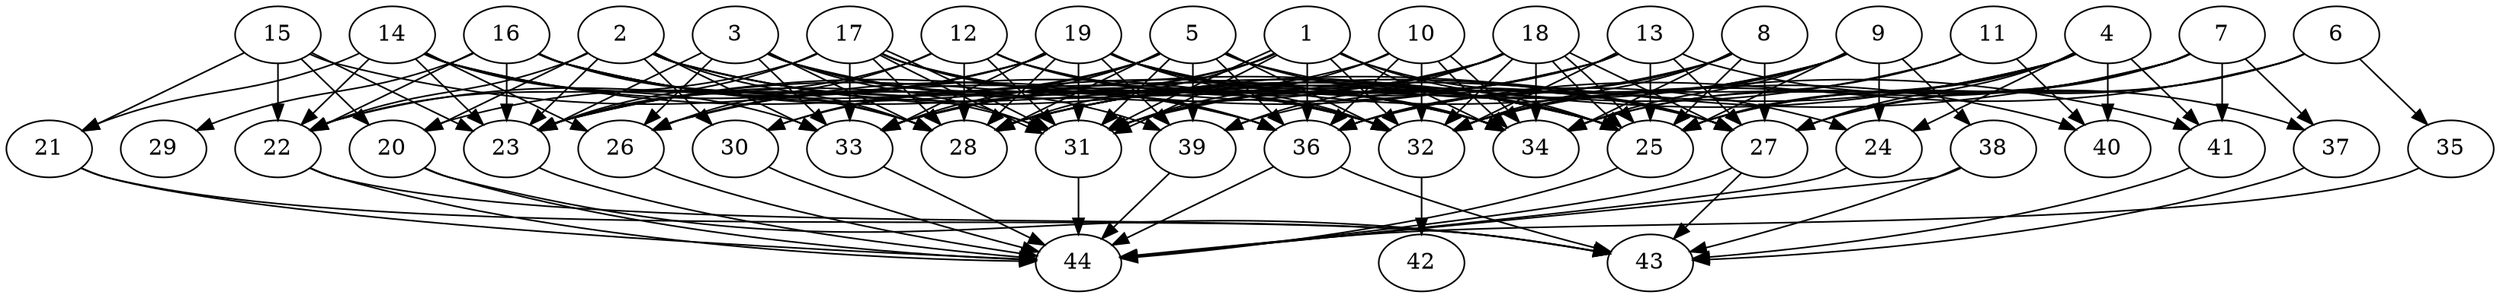 // DAG (tier=3-complex, mode=compute, n=44, ccr=0.459, fat=0.766, density=0.733, regular=0.338, jump=0.338, mindata=1048576, maxdata=16777216)
// DAG automatically generated by daggen at Sun Aug 24 16:33:34 2025
// /home/ermia/Project/Environments/daggen/bin/daggen --dot --ccr 0.459 --fat 0.766 --regular 0.338 --density 0.733 --jump 0.338 --mindata 1048576 --maxdata 16777216 -n 44 
digraph G {
  1 [size="8693298206073966", alpha="0.18", expect_size="4346649103036983"]
  1 -> 23 [size ="871553294139392"]
  1 -> 25 [size ="871553294139392"]
  1 -> 27 [size ="871553294139392"]
  1 -> 28 [size ="871553294139392"]
  1 -> 30 [size ="871553294139392"]
  1 -> 31 [size ="871553294139392"]
  1 -> 31 [size ="871553294139392"]
  1 -> 32 [size ="871553294139392"]
  1 -> 34 [size ="871553294139392"]
  1 -> 36 [size ="871553294139392"]
  2 [size="259089158390897216", alpha="0.06", expect_size="129544579195448608"]
  2 -> 20 [size ="129429376335872"]
  2 -> 22 [size ="129429376335872"]
  2 -> 23 [size ="129429376335872"]
  2 -> 25 [size ="129429376335872"]
  2 -> 27 [size ="129429376335872"]
  2 -> 28 [size ="129429376335872"]
  2 -> 30 [size ="129429376335872"]
  2 -> 32 [size ="129429376335872"]
  2 -> 33 [size ="129429376335872"]
  3 [size="1438916737499136000000", alpha="0.08", expect_size="719458368749568000000"]
  3 -> 23 [size ="1019640545280000"]
  3 -> 25 [size ="1019640545280000"]
  3 -> 26 [size ="1019640545280000"]
  3 -> 28 [size ="1019640545280000"]
  3 -> 31 [size ="1019640545280000"]
  3 -> 33 [size ="1019640545280000"]
  3 -> 36 [size ="1019640545280000"]
  3 -> 39 [size ="1019640545280000"]
  4 [size="969104552540929785856", alpha="0.20", expect_size="484552276270464892928"]
  4 -> 24 [size ="783436394528768"]
  4 -> 25 [size ="783436394528768"]
  4 -> 27 [size ="783436394528768"]
  4 -> 31 [size ="783436394528768"]
  4 -> 33 [size ="783436394528768"]
  4 -> 34 [size ="783436394528768"]
  4 -> 40 [size ="783436394528768"]
  4 -> 41 [size ="783436394528768"]
  5 [size="36400238172808840", alpha="0.17", expect_size="18200119086404420"]
  5 -> 25 [size ="1284429062340608"]
  5 -> 26 [size ="1284429062340608"]
  5 -> 28 [size ="1284429062340608"]
  5 -> 30 [size ="1284429062340608"]
  5 -> 31 [size ="1284429062340608"]
  5 -> 32 [size ="1284429062340608"]
  5 -> 33 [size ="1284429062340608"]
  5 -> 36 [size ="1284429062340608"]
  5 -> 39 [size ="1284429062340608"]
  5 -> 40 [size ="1284429062340608"]
  6 [size="187720882020279968", alpha="0.09", expect_size="93860441010139984"]
  6 -> 25 [size ="68423660863488"]
  6 -> 27 [size ="68423660863488"]
  6 -> 35 [size ="68423660863488"]
  6 -> 36 [size ="68423660863488"]
  7 [size="9881834799575412", alpha="0.15", expect_size="4940917399787706"]
  7 -> 25 [size ="213337811976192"]
  7 -> 27 [size ="213337811976192"]
  7 -> 28 [size ="213337811976192"]
  7 -> 32 [size ="213337811976192"]
  7 -> 34 [size ="213337811976192"]
  7 -> 37 [size ="213337811976192"]
  7 -> 41 [size ="213337811976192"]
  8 [size="125014400552967077888", alpha="0.17", expect_size="62507200276483538944"]
  8 -> 25 [size ="200015360294912"]
  8 -> 27 [size ="200015360294912"]
  8 -> 28 [size ="200015360294912"]
  8 -> 32 [size ="200015360294912"]
  8 -> 34 [size ="200015360294912"]
  8 -> 36 [size ="200015360294912"]
  9 [size="71005029587791264", alpha="0.18", expect_size="35502514793895632"]
  9 -> 24 [size ="1182327187177472"]
  9 -> 25 [size ="1182327187177472"]
  9 -> 28 [size ="1182327187177472"]
  9 -> 32 [size ="1182327187177472"]
  9 -> 34 [size ="1182327187177472"]
  9 -> 36 [size ="1182327187177472"]
  9 -> 38 [size ="1182327187177472"]
  9 -> 39 [size ="1182327187177472"]
  10 [size="15789513878184038", alpha="0.05", expect_size="7894756939092019"]
  10 -> 31 [size ="883048631500800"]
  10 -> 32 [size ="883048631500800"]
  10 -> 33 [size ="883048631500800"]
  10 -> 34 [size ="883048631500800"]
  10 -> 34 [size ="883048631500800"]
  10 -> 36 [size ="883048631500800"]
  11 [size="8584775598825000", alpha="0.16", expect_size="4292387799412500"]
  11 -> 28 [size ="174429359308800"]
  11 -> 32 [size ="174429359308800"]
  11 -> 40 [size ="174429359308800"]
  12 [size="126017071820613632", alpha="0.14", expect_size="63008535910306816"]
  12 -> 23 [size ="2162811723579392"]
  12 -> 26 [size ="2162811723579392"]
  12 -> 27 [size ="2162811723579392"]
  12 -> 28 [size ="2162811723579392"]
  12 -> 31 [size ="2162811723579392"]
  12 -> 32 [size ="2162811723579392"]
  12 -> 34 [size ="2162811723579392"]
  13 [size="136566687907799105536", alpha="0.08", expect_size="68283343953899552768"]
  13 -> 23 [size ="212154951139328"]
  13 -> 25 [size ="212154951139328"]
  13 -> 26 [size ="212154951139328"]
  13 -> 27 [size ="212154951139328"]
  13 -> 31 [size ="212154951139328"]
  13 -> 32 [size ="212154951139328"]
  13 -> 37 [size ="212154951139328"]
  14 [size="3544736548840800256000", alpha="0.03", expect_size="1772368274420400128000"]
  14 -> 21 [size ="1859855895756800"]
  14 -> 22 [size ="1859855895756800"]
  14 -> 23 [size ="1859855895756800"]
  14 -> 26 [size ="1859855895756800"]
  14 -> 28 [size ="1859855895756800"]
  14 -> 33 [size ="1859855895756800"]
  14 -> 34 [size ="1859855895756800"]
  14 -> 36 [size ="1859855895756800"]
  15 [size="2920578247368651264", alpha="0.19", expect_size="1460289123684325632"]
  15 -> 20 [size ="1146746738573312"]
  15 -> 21 [size ="1146746738573312"]
  15 -> 22 [size ="1146746738573312"]
  15 -> 23 [size ="1146746738573312"]
  15 -> 32 [size ="1146746738573312"]
  16 [size="690372080647205289984", alpha="0.04", expect_size="345186040323602644992"]
  16 -> 22 [size ="624902314917888"]
  16 -> 23 [size ="624902314917888"]
  16 -> 25 [size ="624902314917888"]
  16 -> 28 [size ="624902314917888"]
  16 -> 29 [size ="624902314917888"]
  16 -> 31 [size ="624902314917888"]
  16 -> 32 [size ="624902314917888"]
  16 -> 34 [size ="624902314917888"]
  17 [size="12609509032730820608", alpha="0.14", expect_size="6304754516365410304"]
  17 -> 22 [size ="43339986501632"]
  17 -> 23 [size ="43339986501632"]
  17 -> 25 [size ="43339986501632"]
  17 -> 28 [size ="43339986501632"]
  17 -> 31 [size ="43339986501632"]
  17 -> 31 [size ="43339986501632"]
  17 -> 33 [size ="43339986501632"]
  17 -> 34 [size ="43339986501632"]
  17 -> 36 [size ="43339986501632"]
  18 [size="1350186451231404288", alpha="0.19", expect_size="675093225615702144"]
  18 -> 23 [size ="1189108974092288"]
  18 -> 25 [size ="1189108974092288"]
  18 -> 25 [size ="1189108974092288"]
  18 -> 27 [size ="1189108974092288"]
  18 -> 31 [size ="1189108974092288"]
  18 -> 32 [size ="1189108974092288"]
  18 -> 33 [size ="1189108974092288"]
  18 -> 34 [size ="1189108974092288"]
  18 -> 39 [size ="1189108974092288"]
  19 [size="2883661443629056000", alpha="0.00", expect_size="1441830721814528000"]
  19 -> 20 [size ="16207629516800"]
  19 -> 22 [size ="16207629516800"]
  19 -> 23 [size ="16207629516800"]
  19 -> 24 [size ="16207629516800"]
  19 -> 27 [size ="16207629516800"]
  19 -> 28 [size ="16207629516800"]
  19 -> 31 [size ="16207629516800"]
  19 -> 32 [size ="16207629516800"]
  19 -> 33 [size ="16207629516800"]
  19 -> 34 [size ="16207629516800"]
  19 -> 39 [size ="16207629516800"]
  19 -> 41 [size ="16207629516800"]
  20 [size="21791970605918716", alpha="0.15", expect_size="10895985302959358"]
  20 -> 43 [size ="590350980743168"]
  20 -> 44 [size ="590350980743168"]
  21 [size="452622540762574225408", alpha="0.06", expect_size="226311270381287112704"]
  21 -> 43 [size ="471607575314432"]
  21 -> 44 [size ="471607575314432"]
  22 [size="185651877366321905664", alpha="0.20", expect_size="92825938683160952832"]
  22 -> 43 [size ="260349181820928"]
  22 -> 44 [size ="260349181820928"]
  23 [size="45676669691653440", alpha="0.06", expect_size="22838334845826720"]
  23 -> 44 [size ="1433860369809408"]
  24 [size="1041219321020293316608", alpha="0.13", expect_size="520609660510146658304"]
  24 -> 44 [size ="821835314757632"]
  25 [size="386435936070676224", alpha="0.19", expect_size="193217968035338112"]
  25 -> 44 [size ="214523961147392"]
  26 [size="40472207263404616", alpha="0.18", expect_size="20236103631702308"]
  26 -> 44 [size ="1721629889527808"]
  27 [size="74455709803696352", alpha="0.07", expect_size="37227854901848176"]
  27 -> 43 [size ="1695292848078848"]
  27 -> 44 [size ="1695292848078848"]
  28 [size="43938546805756657664", alpha="0.12", expect_size="21969273402878328832"]
  29 [size="1685529465599727872", alpha="0.04", expect_size="842764732799863936"]
  30 [size="132076126817396480", alpha="0.19", expect_size="66038063408698240"]
  30 -> 44 [size ="101239392043008"]
  31 [size="2697377103332000137216", alpha="0.08", expect_size="1348688551666000068608"]
  31 -> 44 [size ="1550188216844288"]
  32 [size="3020835762275574874112", alpha="0.02", expect_size="1510417881137787437056"]
  32 -> 42 [size ="1671763079462912"]
  33 [size="7332295667430521", alpha="0.03", expect_size="3666147833715260"]
  33 -> 44 [size ="242532516626432"]
  34 [size="1580352929792000000000", alpha="0.11", expect_size="790176464896000000000"]
  35 [size="2763828351062425088", alpha="0.16", expect_size="1381914175531212544"]
  35 -> 44 [size ="981167033548800"]
  36 [size="2100462842398984448", alpha="0.09", expect_size="1050231421199492224"]
  36 -> 43 [size ="739798729883648"]
  36 -> 44 [size ="739798729883648"]
  37 [size="2172819077533498", alpha="0.06", expect_size="1086409538766749"]
  37 -> 43 [size ="92184300748800"]
  38 [size="2730598057356321792", alpha="0.10", expect_size="1365299028678160896"]
  38 -> 43 [size ="1075126288252928"]
  38 -> 44 [size ="1075126288252928"]
  39 [size="3364173260041869312", alpha="0.16", expect_size="1682086630020934656"]
  39 -> 44 [size ="2026821373657088"]
  40 [size="59665731305764552704", alpha="0.09", expect_size="29832865652882276352"]
  41 [size="932867508703429248", alpha="0.00", expect_size="466433754351714624"]
  41 -> 43 [size ="322770223235072"]
  42 [size="4778405164417552384", alpha="0.13", expect_size="2389202582208776192"]
  43 [size="26349323552150612", alpha="0.03", expect_size="13174661776075306"]
  44 [size="313208415557236293632", alpha="0.10", expect_size="156604207778618146816"]
}